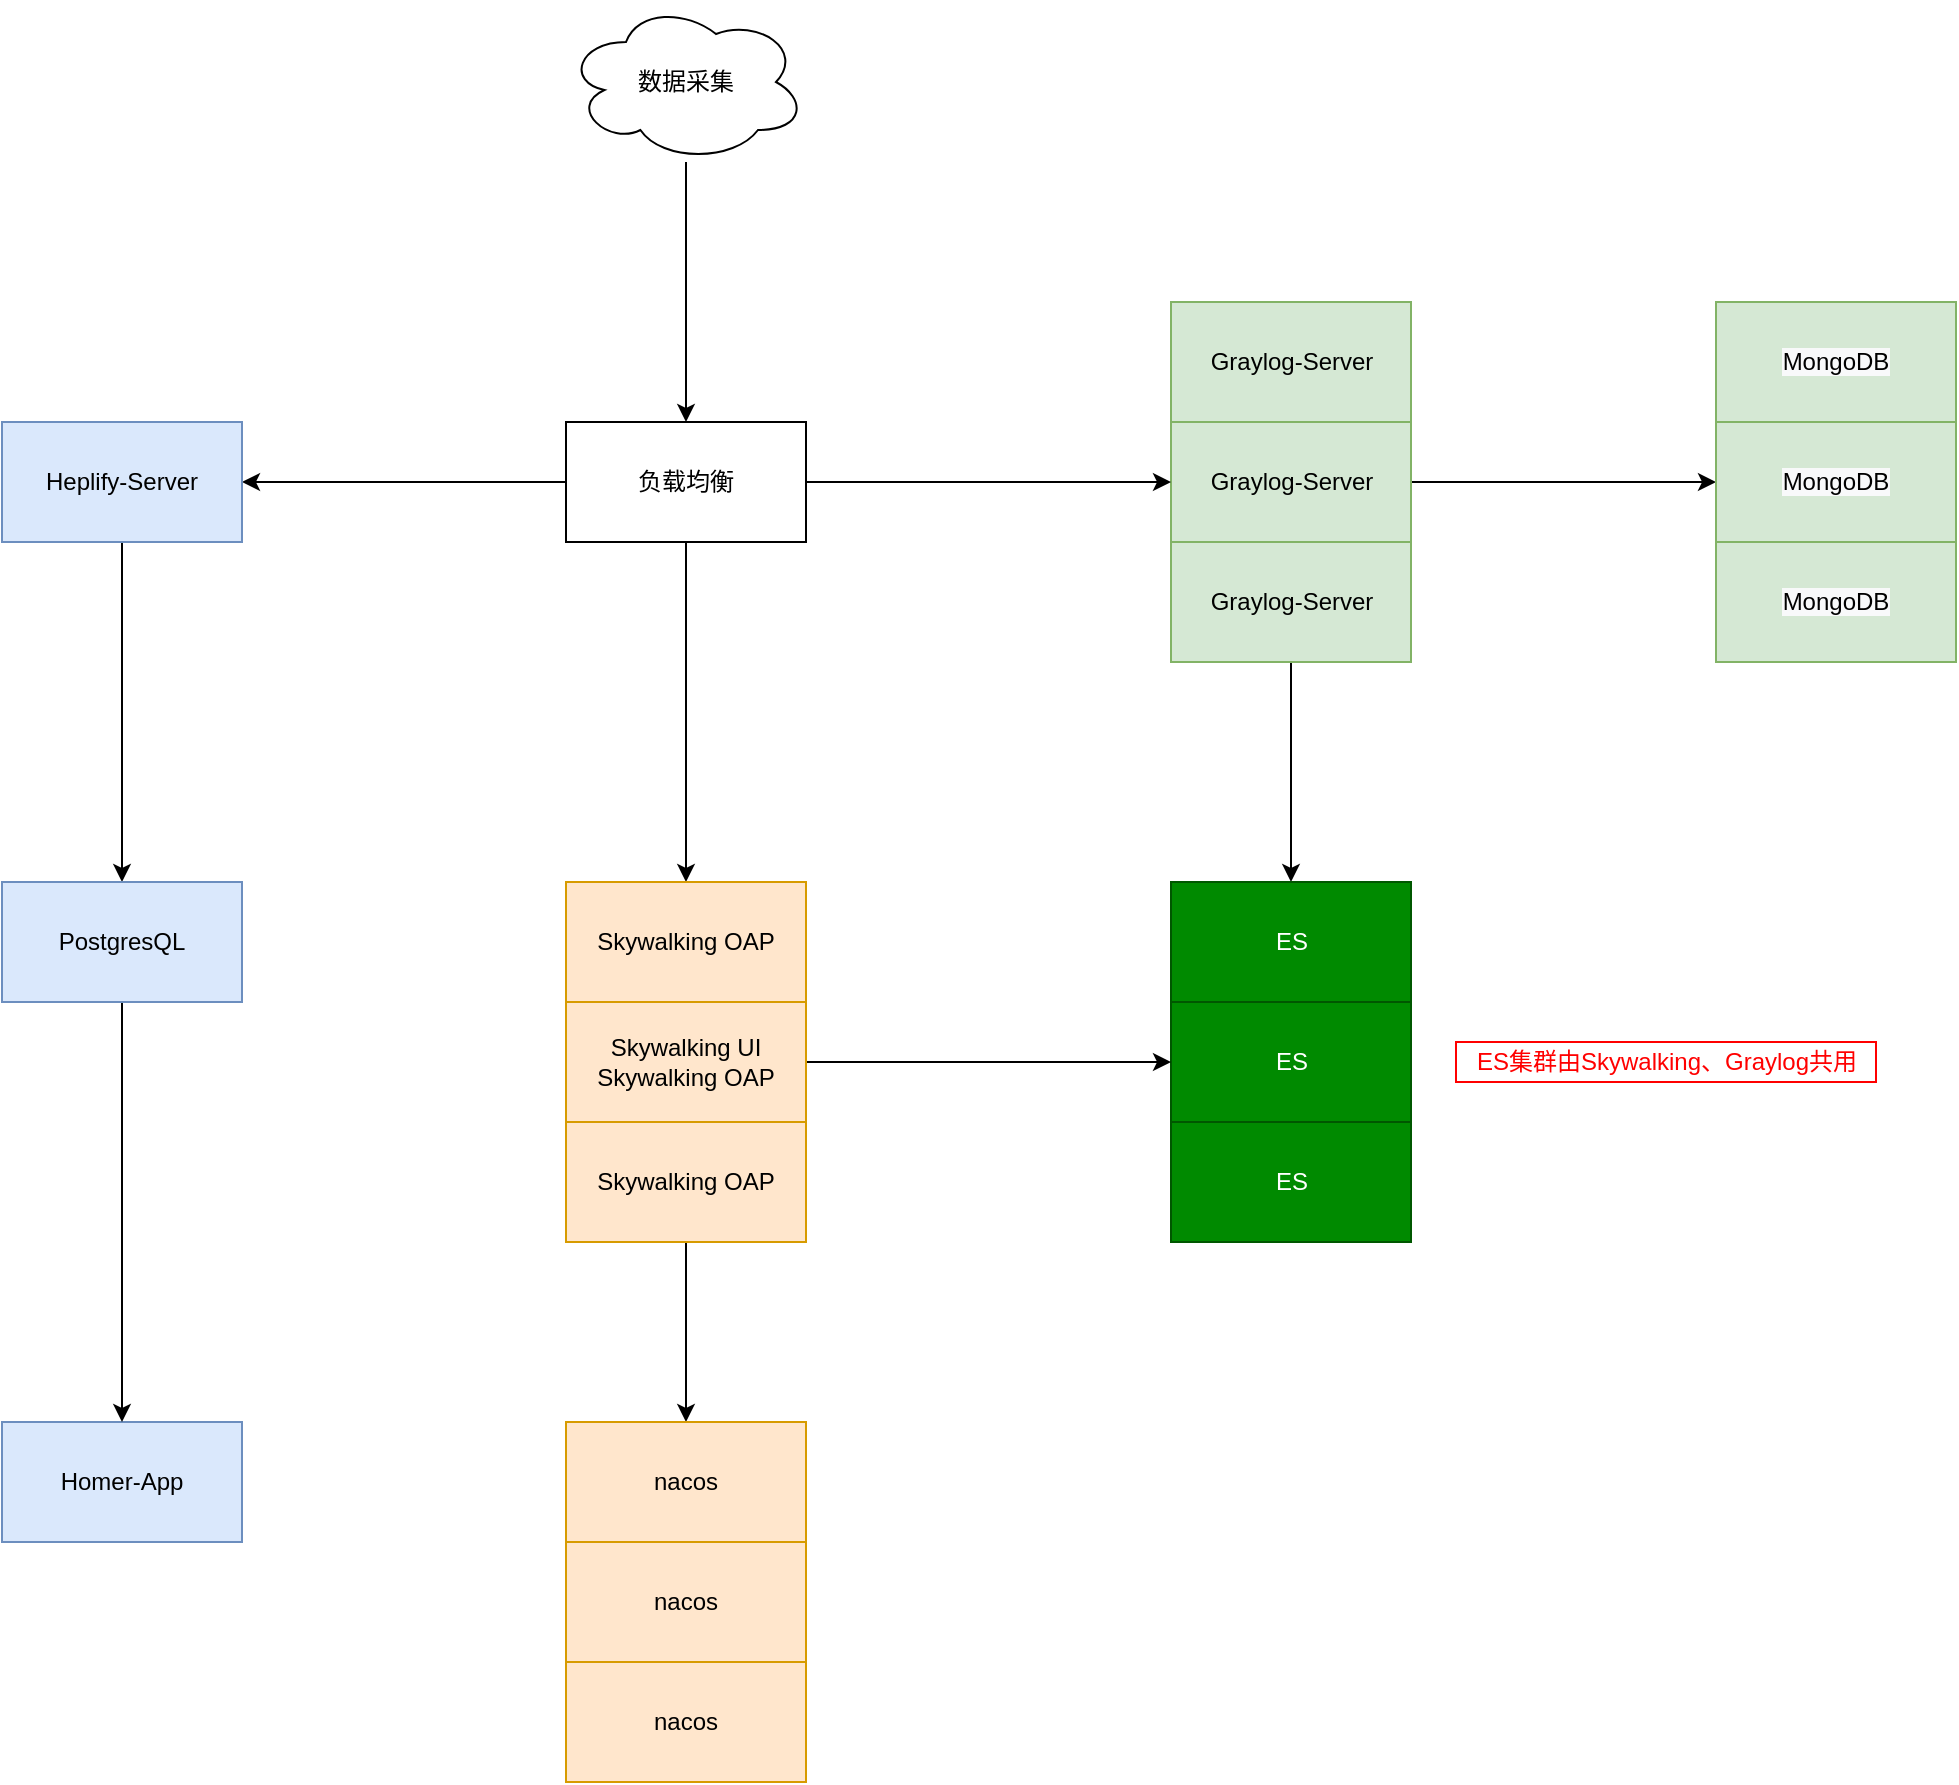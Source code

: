 <mxfile version="14.2.4" type="github"><diagram name="Page-1" id="822b0af5-4adb-64df-f703-e8dfc1f81529"><mxGraphModel dx="2773" dy="-754" grid="1" gridSize="10" guides="1" tooltips="1" connect="1" arrows="1" fold="1" page="1" pageScale="1" pageWidth="1100" pageHeight="850" background="#ffffff" math="0" shadow="0"><root><mxCell id="0"/><mxCell id="1" parent="0"/><mxCell id="iqN2VHqc_-7iQtFCMZAc-1" value="Graylog-Server" style="rounded=0;whiteSpace=wrap;html=1;fillColor=#d5e8d4;strokeColor=#82b366;" vertex="1" parent="1"><mxGeometry x="118.5" y="2281" width="120" height="60" as="geometry"/></mxCell><mxCell id="iqN2VHqc_-7iQtFCMZAc-2" value="&#10;&#10;&lt;span style=&quot;color: rgb(0, 0, 0); font-family: helvetica; font-size: 12px; font-style: normal; font-weight: 400; letter-spacing: normal; text-align: center; text-indent: 0px; text-transform: none; word-spacing: 0px; background-color: rgb(248, 249, 250); display: inline; float: none;&quot;&gt;MongoDB&lt;/span&gt;&#10;&#10;" style="rounded=0;whiteSpace=wrap;html=1;fillColor=#d5e8d4;strokeColor=#82b366;" vertex="1" parent="1"><mxGeometry x="391" y="2281" width="120" height="60" as="geometry"/></mxCell><mxCell id="iqN2VHqc_-7iQtFCMZAc-3" style="edgeStyle=orthogonalEdgeStyle;rounded=0;orthogonalLoop=1;jettySize=auto;html=1;" edge="1" parent="1" source="iqN2VHqc_-7iQtFCMZAc-4" target="iqN2VHqc_-7iQtFCMZAc-7"><mxGeometry relative="1" as="geometry"/></mxCell><mxCell id="iqN2VHqc_-7iQtFCMZAc-4" value="Graylog-Server" style="rounded=0;whiteSpace=wrap;html=1;fillColor=#d5e8d4;strokeColor=#82b366;" vertex="1" parent="1"><mxGeometry x="118.5" y="2341" width="120" height="60" as="geometry"/></mxCell><mxCell id="iqN2VHqc_-7iQtFCMZAc-5" style="edgeStyle=orthogonalEdgeStyle;rounded=0;orthogonalLoop=1;jettySize=auto;html=1;entryX=0.5;entryY=0;entryDx=0;entryDy=0;" edge="1" parent="1" source="iqN2VHqc_-7iQtFCMZAc-6" target="iqN2VHqc_-7iQtFCMZAc-9"><mxGeometry relative="1" as="geometry"/></mxCell><mxCell id="iqN2VHqc_-7iQtFCMZAc-6" value="Graylog-Server" style="rounded=0;whiteSpace=wrap;html=1;fillColor=#d5e8d4;strokeColor=#82b366;" vertex="1" parent="1"><mxGeometry x="118.5" y="2401" width="120" height="60" as="geometry"/></mxCell><mxCell id="iqN2VHqc_-7iQtFCMZAc-7" value="&#10;&#10;&lt;span style=&quot;color: rgb(0, 0, 0); font-family: helvetica; font-size: 12px; font-style: normal; font-weight: 400; letter-spacing: normal; text-align: center; text-indent: 0px; text-transform: none; word-spacing: 0px; background-color: rgb(248, 249, 250); display: inline; float: none;&quot;&gt;MongoDB&lt;/span&gt;&#10;&#10;" style="rounded=0;whiteSpace=wrap;html=1;fillColor=#d5e8d4;strokeColor=#82b366;" vertex="1" parent="1"><mxGeometry x="391" y="2341" width="120" height="60" as="geometry"/></mxCell><mxCell id="iqN2VHqc_-7iQtFCMZAc-8" value="&#10;&#10;&lt;span style=&quot;color: rgb(0, 0, 0); font-family: helvetica; font-size: 12px; font-style: normal; font-weight: 400; letter-spacing: normal; text-align: center; text-indent: 0px; text-transform: none; word-spacing: 0px; background-color: rgb(248, 249, 250); display: inline; float: none;&quot;&gt;MongoDB&lt;/span&gt;&#10;&#10;" style="rounded=0;whiteSpace=wrap;html=1;fillColor=#d5e8d4;strokeColor=#82b366;" vertex="1" parent="1"><mxGeometry x="391" y="2401" width="120" height="60" as="geometry"/></mxCell><mxCell id="iqN2VHqc_-7iQtFCMZAc-9" value="ES" style="rounded=0;whiteSpace=wrap;html=1;fillColor=#008a00;strokeColor=#005700;fontColor=#ffffff;" vertex="1" parent="1"><mxGeometry x="118.5" y="2571" width="120" height="60" as="geometry"/></mxCell><mxCell id="iqN2VHqc_-7iQtFCMZAc-10" value="ES" style="rounded=0;whiteSpace=wrap;html=1;fillColor=#008a00;strokeColor=#005700;fontColor=#ffffff;" vertex="1" parent="1"><mxGeometry x="118.5" y="2631" width="120" height="60" as="geometry"/></mxCell><mxCell id="iqN2VHqc_-7iQtFCMZAc-11" value="ES" style="rounded=0;whiteSpace=wrap;html=1;fillColor=#008a00;strokeColor=#005700;fontColor=#ffffff;" vertex="1" parent="1"><mxGeometry x="118.5" y="2691" width="120" height="60" as="geometry"/></mxCell><mxCell id="iqN2VHqc_-7iQtFCMZAc-12" style="edgeStyle=orthogonalEdgeStyle;rounded=0;orthogonalLoop=1;jettySize=auto;html=1;entryX=0;entryY=0.5;entryDx=0;entryDy=0;" edge="1" parent="1" source="iqN2VHqc_-7iQtFCMZAc-15" target="iqN2VHqc_-7iQtFCMZAc-4"><mxGeometry relative="1" as="geometry"/></mxCell><mxCell id="iqN2VHqc_-7iQtFCMZAc-13" style="edgeStyle=orthogonalEdgeStyle;rounded=0;orthogonalLoop=1;jettySize=auto;html=1;" edge="1" parent="1" source="iqN2VHqc_-7iQtFCMZAc-15" target="iqN2VHqc_-7iQtFCMZAc-20"><mxGeometry relative="1" as="geometry"/></mxCell><mxCell id="iqN2VHqc_-7iQtFCMZAc-14" style="edgeStyle=orthogonalEdgeStyle;rounded=0;orthogonalLoop=1;jettySize=auto;html=1;entryX=1;entryY=0.5;entryDx=0;entryDy=0;" edge="1" parent="1" source="iqN2VHqc_-7iQtFCMZAc-15" target="iqN2VHqc_-7iQtFCMZAc-28"><mxGeometry relative="1" as="geometry"/></mxCell><mxCell id="iqN2VHqc_-7iQtFCMZAc-15" value="负载均衡" style="rounded=0;whiteSpace=wrap;html=1;" vertex="1" parent="1"><mxGeometry x="-184" y="2341" width="120" height="60" as="geometry"/></mxCell><mxCell id="iqN2VHqc_-7iQtFCMZAc-16" style="edgeStyle=orthogonalEdgeStyle;rounded=0;orthogonalLoop=1;jettySize=auto;html=1;entryX=0;entryY=0.5;entryDx=0;entryDy=0;" edge="1" parent="1" source="iqN2VHqc_-7iQtFCMZAc-17" target="iqN2VHqc_-7iQtFCMZAc-10"><mxGeometry relative="1" as="geometry"/></mxCell><mxCell id="iqN2VHqc_-7iQtFCMZAc-17" value="Skywalking UI&lt;br&gt;Skywalking OAP" style="rounded=0;whiteSpace=wrap;html=1;fillColor=#ffe6cc;strokeColor=#d79b00;" vertex="1" parent="1"><mxGeometry x="-184" y="2631" width="120" height="60" as="geometry"/></mxCell><mxCell id="iqN2VHqc_-7iQtFCMZAc-18" style="edgeStyle=orthogonalEdgeStyle;rounded=0;orthogonalLoop=1;jettySize=auto;html=1;entryX=0.5;entryY=0;entryDx=0;entryDy=0;" edge="1" parent="1" source="iqN2VHqc_-7iQtFCMZAc-19" target="iqN2VHqc_-7iQtFCMZAc-21"><mxGeometry relative="1" as="geometry"/></mxCell><mxCell id="iqN2VHqc_-7iQtFCMZAc-19" value="Skywalking OAP" style="rounded=0;whiteSpace=wrap;html=1;fillColor=#ffe6cc;strokeColor=#d79b00;" vertex="1" parent="1"><mxGeometry x="-184" y="2691" width="120" height="60" as="geometry"/></mxCell><mxCell id="iqN2VHqc_-7iQtFCMZAc-20" value="Skywalking OAP" style="rounded=0;whiteSpace=wrap;html=1;fillColor=#ffe6cc;strokeColor=#d79b00;" vertex="1" parent="1"><mxGeometry x="-184" y="2571" width="120" height="60" as="geometry"/></mxCell><mxCell id="iqN2VHqc_-7iQtFCMZAc-21" value="nacos" style="rounded=0;whiteSpace=wrap;html=1;fillColor=#ffe6cc;strokeColor=#d79b00;" vertex="1" parent="1"><mxGeometry x="-184" y="2841" width="120" height="60" as="geometry"/></mxCell><mxCell id="iqN2VHqc_-7iQtFCMZAc-22" value="nacos" style="rounded=0;whiteSpace=wrap;html=1;fillColor=#ffe6cc;strokeColor=#d79b00;" vertex="1" parent="1"><mxGeometry x="-184" y="2901" width="120" height="60" as="geometry"/></mxCell><mxCell id="iqN2VHqc_-7iQtFCMZAc-23" value="nacos" style="rounded=0;whiteSpace=wrap;html=1;fillColor=#ffe6cc;strokeColor=#d79b00;" vertex="1" parent="1"><mxGeometry x="-184" y="2961" width="120" height="60" as="geometry"/></mxCell><mxCell id="iqN2VHqc_-7iQtFCMZAc-24" style="edgeStyle=orthogonalEdgeStyle;rounded=0;orthogonalLoop=1;jettySize=auto;html=1;entryX=0.5;entryY=0;entryDx=0;entryDy=0;" edge="1" parent="1" source="iqN2VHqc_-7iQtFCMZAc-25" target="iqN2VHqc_-7iQtFCMZAc-15"><mxGeometry relative="1" as="geometry"/></mxCell><mxCell id="iqN2VHqc_-7iQtFCMZAc-25" value="数据采集" style="ellipse;shape=cloud;whiteSpace=wrap;html=1;" vertex="1" parent="1"><mxGeometry x="-184" y="2131" width="120" height="80" as="geometry"/></mxCell><mxCell id="iqN2VHqc_-7iQtFCMZAc-26" value="Homer-App" style="rounded=0;whiteSpace=wrap;html=1;fillColor=#dae8fc;strokeColor=#6c8ebf;" vertex="1" parent="1"><mxGeometry x="-466" y="2841" width="120" height="60" as="geometry"/></mxCell><mxCell id="iqN2VHqc_-7iQtFCMZAc-27" style="edgeStyle=orthogonalEdgeStyle;rounded=0;orthogonalLoop=1;jettySize=auto;html=1;entryX=0.5;entryY=0;entryDx=0;entryDy=0;" edge="1" parent="1" source="iqN2VHqc_-7iQtFCMZAc-28" target="iqN2VHqc_-7iQtFCMZAc-30"><mxGeometry relative="1" as="geometry"/></mxCell><mxCell id="iqN2VHqc_-7iQtFCMZAc-28" value="Heplify-Server" style="rounded=0;whiteSpace=wrap;html=1;fillColor=#dae8fc;strokeColor=#6c8ebf;" vertex="1" parent="1"><mxGeometry x="-466" y="2341" width="120" height="60" as="geometry"/></mxCell><mxCell id="iqN2VHqc_-7iQtFCMZAc-29" style="edgeStyle=orthogonalEdgeStyle;rounded=0;orthogonalLoop=1;jettySize=auto;html=1;" edge="1" parent="1" source="iqN2VHqc_-7iQtFCMZAc-30" target="iqN2VHqc_-7iQtFCMZAc-26"><mxGeometry relative="1" as="geometry"/></mxCell><mxCell id="iqN2VHqc_-7iQtFCMZAc-30" value="PostgresQL" style="rounded=0;whiteSpace=wrap;html=1;fillColor=#dae8fc;strokeColor=#6c8ebf;" vertex="1" parent="1"><mxGeometry x="-466" y="2571" width="120" height="60" as="geometry"/></mxCell><mxCell id="iqN2VHqc_-7iQtFCMZAc-31" value="ES集群由Skywalking、Graylog共用" style="text;html=1;align=center;verticalAlign=middle;resizable=0;points=[];autosize=1;strokeColor=#FF0000;fontColor=#FF0000;" vertex="1" parent="1"><mxGeometry x="261" y="2651" width="210" height="20" as="geometry"/></mxCell></root></mxGraphModel></diagram></mxfile>